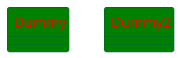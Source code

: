 @startuml

skinparam ClassBackgroundColor #Teal
skinparam ClassFontColor #Red
skinparam ClassBorderColor #Teal

skinparam ClassStereotypeFontSize 0
skinparam CircledCharacterFontSize 0
skinparam CircledCharacterRadius 0
skinparam ClassBorderThickness 0
skinparam Shadowing false

class Dummy

skinparam ClassBackgroundColor #Green
skinparam ClassFontColor #Red
skinparam ClassBorderColor #Blue

class Dummy2

@enduml